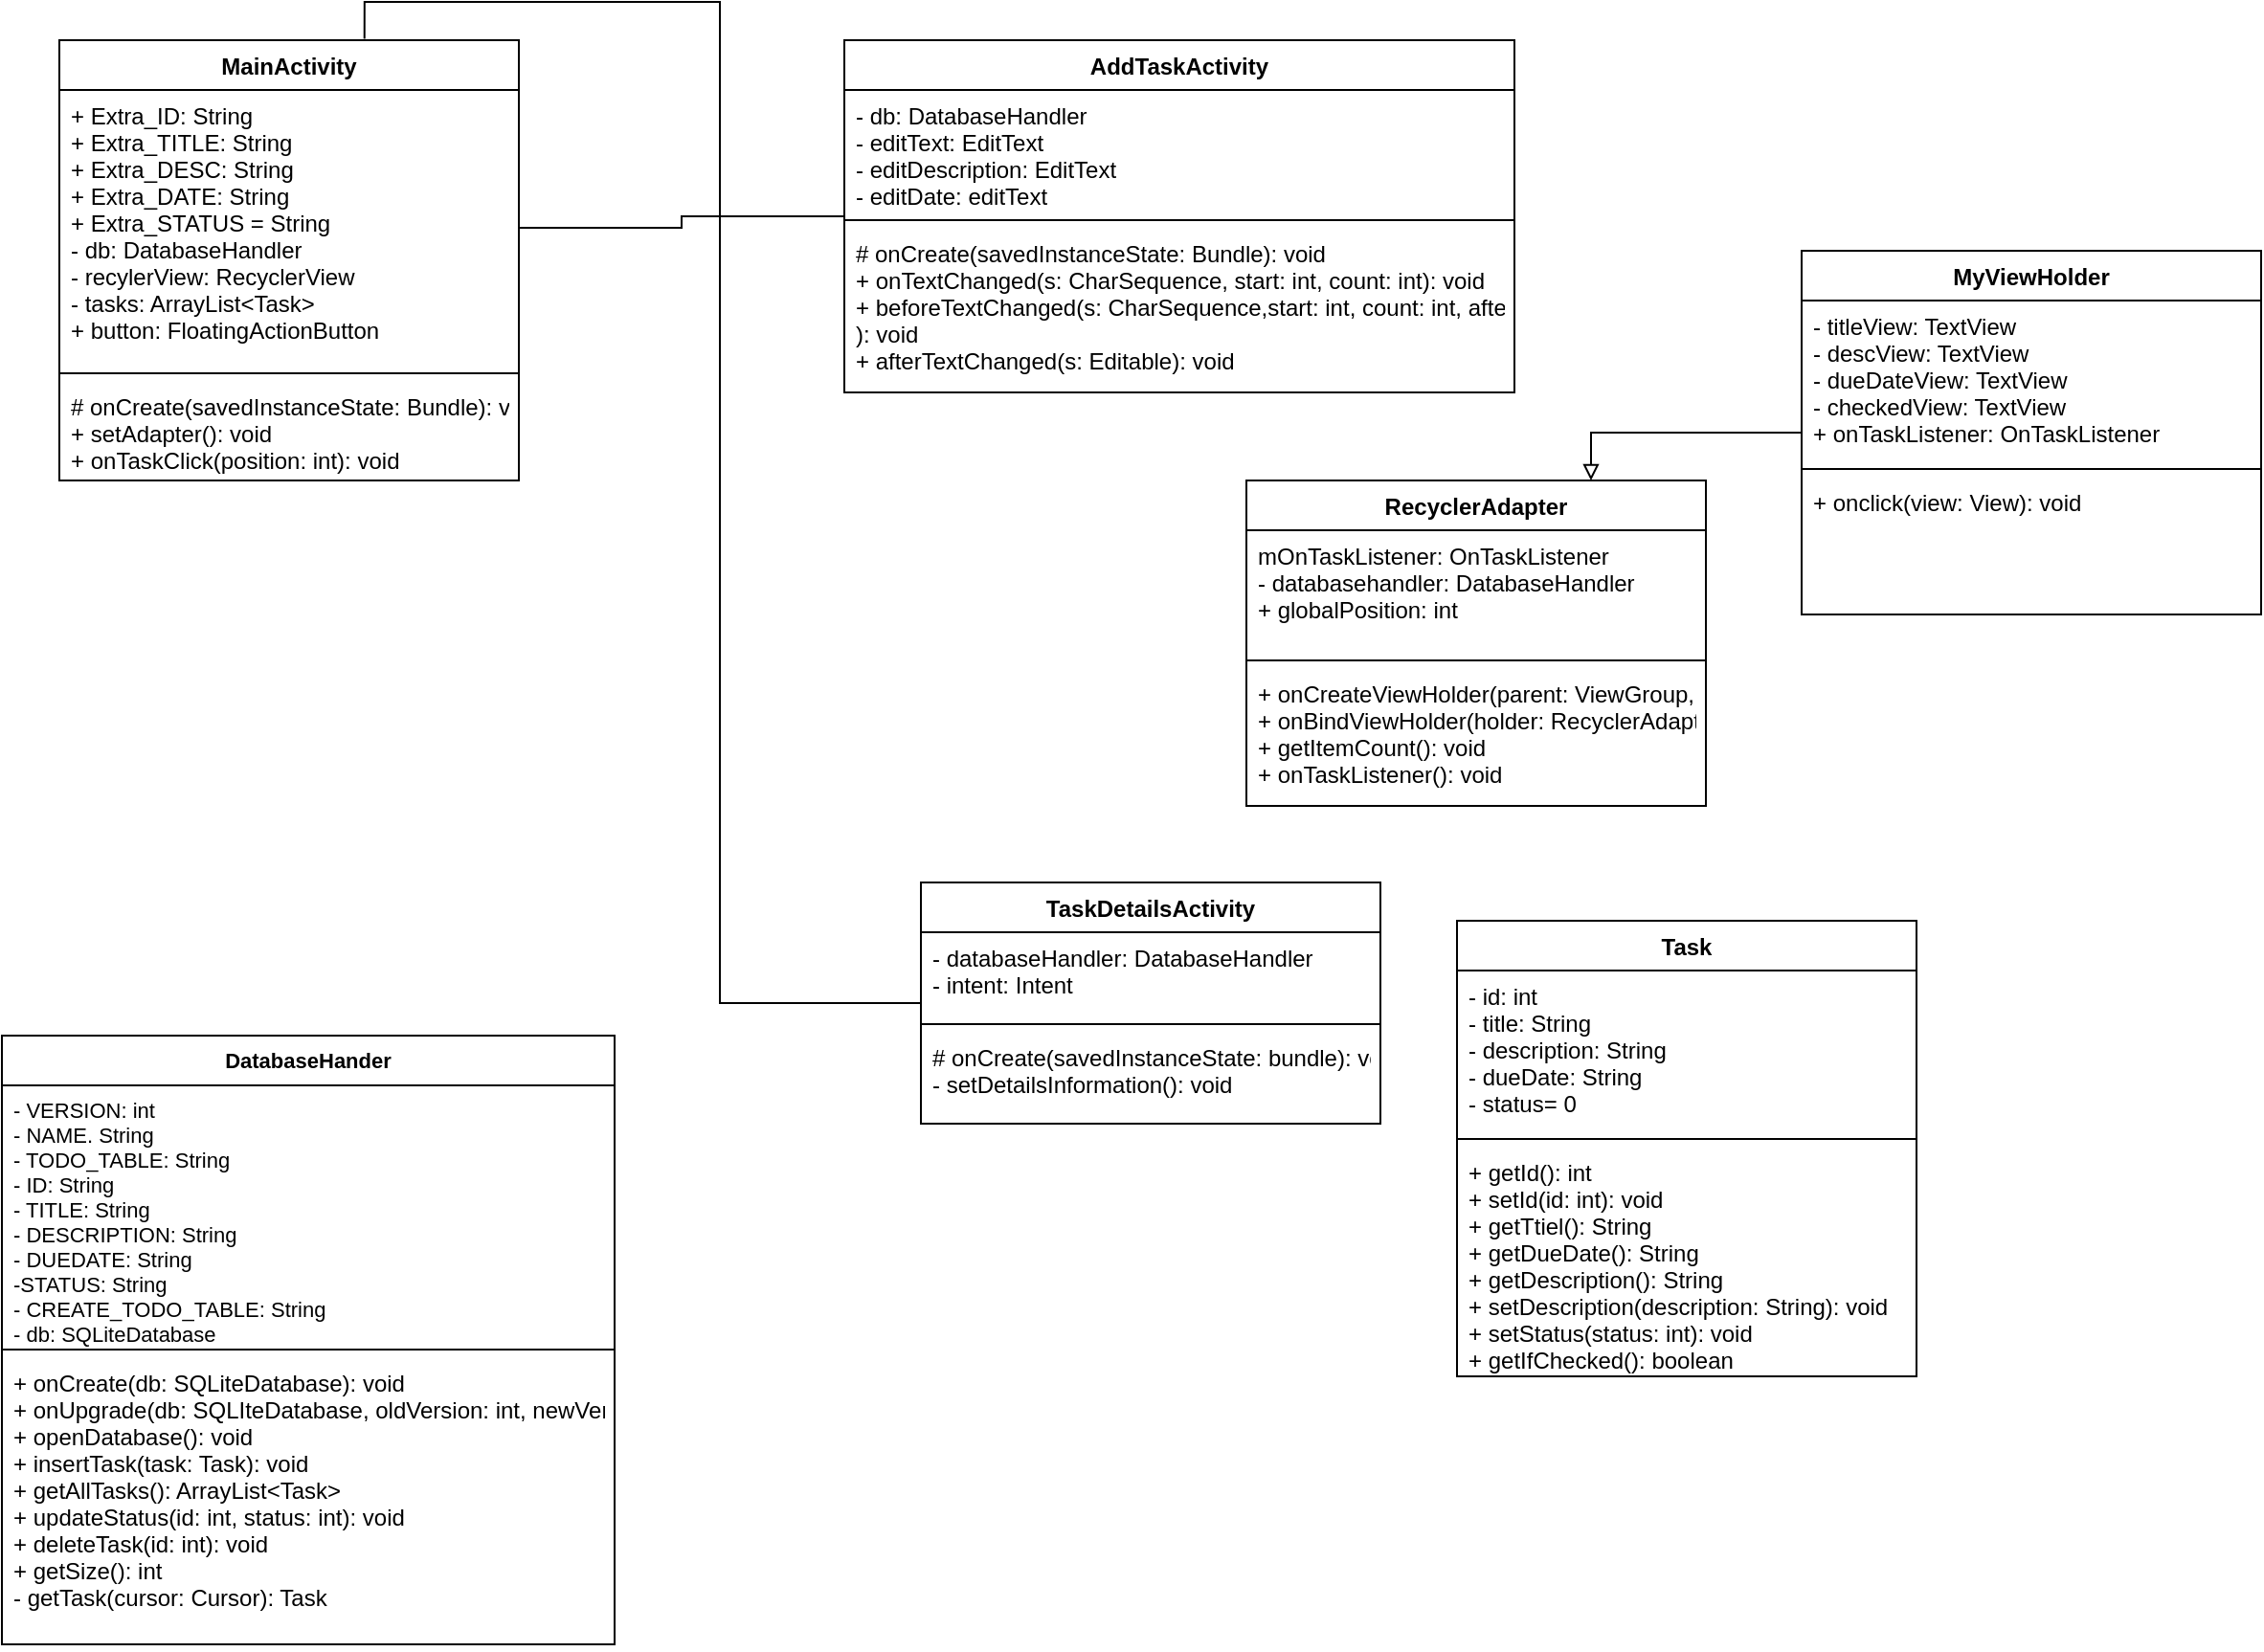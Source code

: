 <mxfile version="16.1.2" type="device"><diagram id="Y5gCEP-RD6BCC7g2vARX" name="Seite-1"><mxGraphModel dx="1203" dy="829" grid="1" gridSize="10" guides="1" tooltips="1" connect="1" arrows="1" fold="1" page="1" pageScale="1" pageWidth="827" pageHeight="1169" math="0" shadow="0"><root><mxCell id="0"/><mxCell id="1" parent="0"/><mxCell id="r1WyK0pAGtxtOG0HRrBD-1" value="MainActivity" style="swimlane;fontStyle=1;align=center;verticalAlign=top;childLayout=stackLayout;horizontal=1;startSize=26;horizontalStack=0;resizeParent=1;resizeParentMax=0;resizeLast=0;collapsible=1;marginBottom=0;" parent="1" vertex="1"><mxGeometry x="70" y="110" width="240" height="230" as="geometry"/></mxCell><mxCell id="r1WyK0pAGtxtOG0HRrBD-2" value="+ Extra_ID: String&#10;+ Extra_TITLE: String&#10;+ Extra_DESC: String&#10;+ Extra_DATE: String&#10;+ Extra_STATUS = String&#10;- db: DatabaseHandler&#10;- recylerView: RecyclerView&#10;- tasks: ArrayList&lt;Task&gt;&#10;+ button: FloatingActionButton" style="text;strokeColor=none;fillColor=none;align=left;verticalAlign=top;spacingLeft=4;spacingRight=4;overflow=hidden;rotatable=0;points=[[0,0.5],[1,0.5]];portConstraint=eastwest;" parent="r1WyK0pAGtxtOG0HRrBD-1" vertex="1"><mxGeometry y="26" width="240" height="144" as="geometry"/></mxCell><mxCell id="r1WyK0pAGtxtOG0HRrBD-3" value="" style="line;strokeWidth=1;fillColor=none;align=left;verticalAlign=middle;spacingTop=-1;spacingLeft=3;spacingRight=3;rotatable=0;labelPosition=right;points=[];portConstraint=eastwest;" parent="r1WyK0pAGtxtOG0HRrBD-1" vertex="1"><mxGeometry y="170" width="240" height="8" as="geometry"/></mxCell><mxCell id="r1WyK0pAGtxtOG0HRrBD-4" value="# onCreate(savedInstanceState: Bundle): void&#10;+ setAdapter(): void&#10;+ onTaskClick(position: int): void&#10;" style="text;strokeColor=none;fillColor=none;align=left;verticalAlign=top;spacingLeft=4;spacingRight=4;overflow=hidden;rotatable=0;points=[[0,0.5],[1,0.5]];portConstraint=eastwest;" parent="r1WyK0pAGtxtOG0HRrBD-1" vertex="1"><mxGeometry y="178" width="240" height="52" as="geometry"/></mxCell><mxCell id="r1WyK0pAGtxtOG0HRrBD-32" style="edgeStyle=orthogonalEdgeStyle;rounded=0;orthogonalLoop=1;jettySize=auto;html=1;fontSize=11;endArrow=none;endFill=0;" parent="1" source="r1WyK0pAGtxtOG0HRrBD-5" target="r1WyK0pAGtxtOG0HRrBD-2" edge="1"><mxGeometry relative="1" as="geometry"/></mxCell><mxCell id="r1WyK0pAGtxtOG0HRrBD-5" value="AddTaskActivity" style="swimlane;fontStyle=1;align=center;verticalAlign=top;childLayout=stackLayout;horizontal=1;startSize=26;horizontalStack=0;resizeParent=1;resizeParentMax=0;resizeLast=0;collapsible=1;marginBottom=0;" parent="1" vertex="1"><mxGeometry x="480" y="110" width="350" height="184" as="geometry"/></mxCell><mxCell id="r1WyK0pAGtxtOG0HRrBD-6" value="- db: DatabaseHandler&#10;- editText: EditText&#10;- editDescription: EditText&#10;- editDate: editText" style="text;strokeColor=none;fillColor=none;align=left;verticalAlign=top;spacingLeft=4;spacingRight=4;overflow=hidden;rotatable=0;points=[[0,0.5],[1,0.5]];portConstraint=eastwest;" parent="r1WyK0pAGtxtOG0HRrBD-5" vertex="1"><mxGeometry y="26" width="350" height="64" as="geometry"/></mxCell><mxCell id="r1WyK0pAGtxtOG0HRrBD-7" value="" style="line;strokeWidth=1;fillColor=none;align=left;verticalAlign=middle;spacingTop=-1;spacingLeft=3;spacingRight=3;rotatable=0;labelPosition=right;points=[];portConstraint=eastwest;" parent="r1WyK0pAGtxtOG0HRrBD-5" vertex="1"><mxGeometry y="90" width="350" height="8" as="geometry"/></mxCell><mxCell id="r1WyK0pAGtxtOG0HRrBD-8" value="# onCreate(savedInstanceState: Bundle): void&#10;+ onTextChanged(s: CharSequence, start: int, count: int): void&#10;+ beforeTextChanged(s: CharSequence,start: int, count: int, after: int&#10;): void&#10;+ afterTextChanged(s: Editable): void&#10;" style="text;strokeColor=none;fillColor=none;align=left;verticalAlign=top;spacingLeft=4;spacingRight=4;overflow=hidden;rotatable=0;points=[[0,0.5],[1,0.5]];portConstraint=eastwest;" parent="r1WyK0pAGtxtOG0HRrBD-5" vertex="1"><mxGeometry y="98" width="350" height="86" as="geometry"/></mxCell><mxCell id="r1WyK0pAGtxtOG0HRrBD-9" value="DatabaseHander" style="swimlane;fontStyle=1;align=center;verticalAlign=top;childLayout=stackLayout;horizontal=1;startSize=26;horizontalStack=0;resizeParent=1;resizeParentMax=0;resizeLast=0;collapsible=1;marginBottom=0;fontSize=11;" parent="1" vertex="1"><mxGeometry x="40" y="630" width="320" height="318" as="geometry"/></mxCell><mxCell id="r1WyK0pAGtxtOG0HRrBD-10" value="- VERSION: int&#10;- NAME. String&#10;- TODO_TABLE: String&#10;- ID: String&#10;- TITLE: String&#10;- DESCRIPTION: String&#10;- DUEDATE: String&#10;-STATUS: String&#10;- CREATE_TODO_TABLE: String&#10;- db: SQLiteDatabase" style="text;strokeColor=none;fillColor=none;align=left;verticalAlign=top;spacingLeft=4;spacingRight=4;overflow=hidden;rotatable=0;points=[[0,0.5],[1,0.5]];portConstraint=eastwest;fontSize=11;" parent="r1WyK0pAGtxtOG0HRrBD-9" vertex="1"><mxGeometry y="26" width="320" height="134" as="geometry"/></mxCell><mxCell id="r1WyK0pAGtxtOG0HRrBD-11" value="" style="line;strokeWidth=1;fillColor=none;align=left;verticalAlign=middle;spacingTop=-1;spacingLeft=3;spacingRight=3;rotatable=0;labelPosition=right;points=[];portConstraint=eastwest;" parent="r1WyK0pAGtxtOG0HRrBD-9" vertex="1"><mxGeometry y="160" width="320" height="8" as="geometry"/></mxCell><mxCell id="r1WyK0pAGtxtOG0HRrBD-12" value="+ onCreate(db: SQLiteDatabase): void&#10;+ onUpgrade(db: SQLIteDatabase, oldVersion: int, newVersion: int)&#10;+ openDatabase(): void&#10;+ insertTask(task: Task): void&#10;+ getAllTasks(): ArrayList&lt;Task&gt;&#10;+ updateStatus(id: int, status: int): void&#10;+ deleteTask(id: int): void&#10;+ getSize(): int&#10;- getTask(cursor: Cursor): Task&#10;" style="text;strokeColor=none;fillColor=none;align=left;verticalAlign=top;spacingLeft=4;spacingRight=4;overflow=hidden;rotatable=0;points=[[0,0.5],[1,0.5]];portConstraint=eastwest;" parent="r1WyK0pAGtxtOG0HRrBD-9" vertex="1"><mxGeometry y="168" width="320" height="150" as="geometry"/></mxCell><mxCell id="r1WyK0pAGtxtOG0HRrBD-13" value="RecyclerAdapter" style="swimlane;fontStyle=1;align=center;verticalAlign=top;childLayout=stackLayout;horizontal=1;startSize=26;horizontalStack=0;resizeParent=1;resizeParentMax=0;resizeLast=0;collapsible=1;marginBottom=0;" parent="1" vertex="1"><mxGeometry x="690" y="340" width="240" height="170" as="geometry"/></mxCell><mxCell id="r1WyK0pAGtxtOG0HRrBD-14" value="mOnTaskListener: OnTaskListener&#10;- databasehandler: DatabaseHandler&#10;+ globalPosition: int&#10;" style="text;strokeColor=none;fillColor=none;align=left;verticalAlign=top;spacingLeft=4;spacingRight=4;overflow=hidden;rotatable=0;points=[[0,0.5],[1,0.5]];portConstraint=eastwest;" parent="r1WyK0pAGtxtOG0HRrBD-13" vertex="1"><mxGeometry y="26" width="240" height="64" as="geometry"/></mxCell><mxCell id="r1WyK0pAGtxtOG0HRrBD-15" value="" style="line;strokeWidth=1;fillColor=none;align=left;verticalAlign=middle;spacingTop=-1;spacingLeft=3;spacingRight=3;rotatable=0;labelPosition=right;points=[];portConstraint=eastwest;" parent="r1WyK0pAGtxtOG0HRrBD-13" vertex="1"><mxGeometry y="90" width="240" height="8" as="geometry"/></mxCell><mxCell id="r1WyK0pAGtxtOG0HRrBD-16" value="+ onCreateViewHolder(parent: ViewGroup, viewType: int): RecyclerAdapter.MyViewHolder&#10;+ onBindViewHolder(holder: RecyclerAdapter.MyViewHolder, position: int): void&#10;+ getItemCount(): void&#10;+ onTaskListener(): void" style="text;strokeColor=none;fillColor=none;align=left;verticalAlign=top;spacingLeft=4;spacingRight=4;overflow=hidden;rotatable=0;points=[[0,0.5],[1,0.5]];portConstraint=eastwest;" parent="r1WyK0pAGtxtOG0HRrBD-13" vertex="1"><mxGeometry y="98" width="240" height="72" as="geometry"/></mxCell><mxCell id="r1WyK0pAGtxtOG0HRrBD-31" style="edgeStyle=orthogonalEdgeStyle;rounded=0;orthogonalLoop=1;jettySize=auto;html=1;entryX=0.75;entryY=0;entryDx=0;entryDy=0;fontSize=11;endArrow=block;endFill=0;" parent="1" source="r1WyK0pAGtxtOG0HRrBD-17" target="r1WyK0pAGtxtOG0HRrBD-13" edge="1"><mxGeometry relative="1" as="geometry"/></mxCell><mxCell id="r1WyK0pAGtxtOG0HRrBD-17" value="MyViewHolder" style="swimlane;fontStyle=1;align=center;verticalAlign=top;childLayout=stackLayout;horizontal=1;startSize=26;horizontalStack=0;resizeParent=1;resizeParentMax=0;resizeLast=0;collapsible=1;marginBottom=0;" parent="1" vertex="1"><mxGeometry x="980" y="220" width="240" height="190" as="geometry"/></mxCell><mxCell id="r1WyK0pAGtxtOG0HRrBD-18" value="- titleView: TextView&#10;- descView: TextView&#10;- dueDateView: TextView&#10;- checkedView: TextView&#10;+ onTaskListener: OnTaskListener&#10;" style="text;strokeColor=none;fillColor=none;align=left;verticalAlign=top;spacingLeft=4;spacingRight=4;overflow=hidden;rotatable=0;points=[[0,0.5],[1,0.5]];portConstraint=eastwest;" parent="r1WyK0pAGtxtOG0HRrBD-17" vertex="1"><mxGeometry y="26" width="240" height="84" as="geometry"/></mxCell><mxCell id="r1WyK0pAGtxtOG0HRrBD-19" value="" style="line;strokeWidth=1;fillColor=none;align=left;verticalAlign=middle;spacingTop=-1;spacingLeft=3;spacingRight=3;rotatable=0;labelPosition=right;points=[];portConstraint=eastwest;" parent="r1WyK0pAGtxtOG0HRrBD-17" vertex="1"><mxGeometry y="110" width="240" height="8" as="geometry"/></mxCell><mxCell id="r1WyK0pAGtxtOG0HRrBD-20" value="+ onclick(view: View): void" style="text;strokeColor=none;fillColor=none;align=left;verticalAlign=top;spacingLeft=4;spacingRight=4;overflow=hidden;rotatable=0;points=[[0,0.5],[1,0.5]];portConstraint=eastwest;" parent="r1WyK0pAGtxtOG0HRrBD-17" vertex="1"><mxGeometry y="118" width="240" height="72" as="geometry"/></mxCell><mxCell id="lqd8tAM9_QiYBhq_bVlM-1" style="edgeStyle=orthogonalEdgeStyle;rounded=0;orthogonalLoop=1;jettySize=auto;html=1;entryX=0.664;entryY=-0.003;entryDx=0;entryDy=0;entryPerimeter=0;endArrow=none;endFill=0;" edge="1" parent="1" source="r1WyK0pAGtxtOG0HRrBD-21" target="r1WyK0pAGtxtOG0HRrBD-1"><mxGeometry relative="1" as="geometry"/></mxCell><mxCell id="r1WyK0pAGtxtOG0HRrBD-21" value="TaskDetailsActivity" style="swimlane;fontStyle=1;align=center;verticalAlign=top;childLayout=stackLayout;horizontal=1;startSize=26;horizontalStack=0;resizeParent=1;resizeParentMax=0;resizeLast=0;collapsible=1;marginBottom=0;" parent="1" vertex="1"><mxGeometry x="520" y="550" width="240" height="126" as="geometry"/></mxCell><mxCell id="r1WyK0pAGtxtOG0HRrBD-22" value="- databaseHandler: DatabaseHandler&#10;- intent: Intent" style="text;strokeColor=none;fillColor=none;align=left;verticalAlign=top;spacingLeft=4;spacingRight=4;overflow=hidden;rotatable=0;points=[[0,0.5],[1,0.5]];portConstraint=eastwest;" parent="r1WyK0pAGtxtOG0HRrBD-21" vertex="1"><mxGeometry y="26" width="240" height="44" as="geometry"/></mxCell><mxCell id="r1WyK0pAGtxtOG0HRrBD-23" value="" style="line;strokeWidth=1;fillColor=none;align=left;verticalAlign=middle;spacingTop=-1;spacingLeft=3;spacingRight=3;rotatable=0;labelPosition=right;points=[];portConstraint=eastwest;" parent="r1WyK0pAGtxtOG0HRrBD-21" vertex="1"><mxGeometry y="70" width="240" height="8" as="geometry"/></mxCell><mxCell id="r1WyK0pAGtxtOG0HRrBD-24" value="# onCreate(savedInstanceState: bundle): void&#10;- setDetailsInformation(): void&#10;" style="text;strokeColor=none;fillColor=none;align=left;verticalAlign=top;spacingLeft=4;spacingRight=4;overflow=hidden;rotatable=0;points=[[0,0.5],[1,0.5]];portConstraint=eastwest;" parent="r1WyK0pAGtxtOG0HRrBD-21" vertex="1"><mxGeometry y="78" width="240" height="48" as="geometry"/></mxCell><mxCell id="r1WyK0pAGtxtOG0HRrBD-25" value="Task" style="swimlane;fontStyle=1;align=center;verticalAlign=top;childLayout=stackLayout;horizontal=1;startSize=26;horizontalStack=0;resizeParent=1;resizeParentMax=0;resizeLast=0;collapsible=1;marginBottom=0;" parent="1" vertex="1"><mxGeometry x="800" y="570" width="240" height="238" as="geometry"/></mxCell><mxCell id="r1WyK0pAGtxtOG0HRrBD-26" value="- id: int&#10;- title: String&#10;- description: String&#10;- dueDate: String&#10;- status= 0" style="text;strokeColor=none;fillColor=none;align=left;verticalAlign=top;spacingLeft=4;spacingRight=4;overflow=hidden;rotatable=0;points=[[0,0.5],[1,0.5]];portConstraint=eastwest;" parent="r1WyK0pAGtxtOG0HRrBD-25" vertex="1"><mxGeometry y="26" width="240" height="84" as="geometry"/></mxCell><mxCell id="r1WyK0pAGtxtOG0HRrBD-27" value="" style="line;strokeWidth=1;fillColor=none;align=left;verticalAlign=middle;spacingTop=-1;spacingLeft=3;spacingRight=3;rotatable=0;labelPosition=right;points=[];portConstraint=eastwest;" parent="r1WyK0pAGtxtOG0HRrBD-25" vertex="1"><mxGeometry y="110" width="240" height="8" as="geometry"/></mxCell><mxCell id="r1WyK0pAGtxtOG0HRrBD-28" value="+ getId(): int&#10;+ setId(id: int): void&#10;+ getTtiel(): String&#10;+ getDueDate(): String&#10;+ getDescription(): String&#10;+ setDescription(description: String): void&#10;+ setStatus(status: int): void&#10;+ getIfChecked(): boolean" style="text;strokeColor=none;fillColor=none;align=left;verticalAlign=top;spacingLeft=4;spacingRight=4;overflow=hidden;rotatable=0;points=[[0,0.5],[1,0.5]];portConstraint=eastwest;" parent="r1WyK0pAGtxtOG0HRrBD-25" vertex="1"><mxGeometry y="118" width="240" height="120" as="geometry"/></mxCell></root></mxGraphModel></diagram></mxfile>